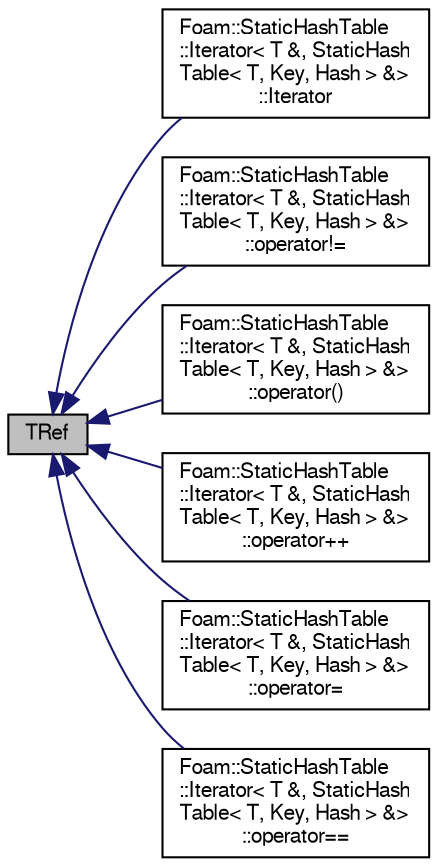 digraph "TRef"
{
  bgcolor="transparent";
  edge [fontname="FreeSans",fontsize="10",labelfontname="FreeSans",labelfontsize="10"];
  node [fontname="FreeSans",fontsize="10",shape=record];
  rankdir="LR";
  Node56 [label="TRef",height=0.2,width=0.4,color="black", fillcolor="grey75", style="filled", fontcolor="black"];
  Node56 -> Node57 [dir="back",color="midnightblue",fontsize="10",style="solid",fontname="FreeSans"];
  Node57 [label="Foam::StaticHashTable\l::Iterator\< T &, StaticHash\lTable\< T, Key, Hash \> &\>\l::Iterator",height=0.2,width=0.4,color="black",URL="$a25750.html#abd6e6d515013e23052e82c737a569ec6",tooltip="Construct from the non-const iterator. "];
  Node56 -> Node58 [dir="back",color="midnightblue",fontsize="10",style="solid",fontname="FreeSans"];
  Node58 [label="Foam::StaticHashTable\l::Iterator\< T &, StaticHash\lTable\< T, Key, Hash \> &\>\l::operator!=",height=0.2,width=0.4,color="black",URL="$a25750.html#a11153d3eb0444ca975469d13cbca8c46"];
  Node56 -> Node59 [dir="back",color="midnightblue",fontsize="10",style="solid",fontname="FreeSans"];
  Node59 [label="Foam::StaticHashTable\l::Iterator\< T &, StaticHash\lTable\< T, Key, Hash \> &\>\l::operator()",height=0.2,width=0.4,color="black",URL="$a25750.html#a0da68fe3c57a5456dd52f919aebc3e04"];
  Node56 -> Node60 [dir="back",color="midnightblue",fontsize="10",style="solid",fontname="FreeSans"];
  Node60 [label="Foam::StaticHashTable\l::Iterator\< T &, StaticHash\lTable\< T, Key, Hash \> &\>\l::operator++",height=0.2,width=0.4,color="black",URL="$a25750.html#a1efcf1670328622c51d744b4ecfc1d5c"];
  Node56 -> Node61 [dir="back",color="midnightblue",fontsize="10",style="solid",fontname="FreeSans"];
  Node61 [label="Foam::StaticHashTable\l::Iterator\< T &, StaticHash\lTable\< T, Key, Hash \> &\>\l::operator=",height=0.2,width=0.4,color="black",URL="$a25750.html#aea4f0931e052e2754d38e42a698c945b"];
  Node56 -> Node62 [dir="back",color="midnightblue",fontsize="10",style="solid",fontname="FreeSans"];
  Node62 [label="Foam::StaticHashTable\l::Iterator\< T &, StaticHash\lTable\< T, Key, Hash \> &\>\l::operator==",height=0.2,width=0.4,color="black",URL="$a25750.html#a8e5aec535172dd383434a4850f767432"];
}
